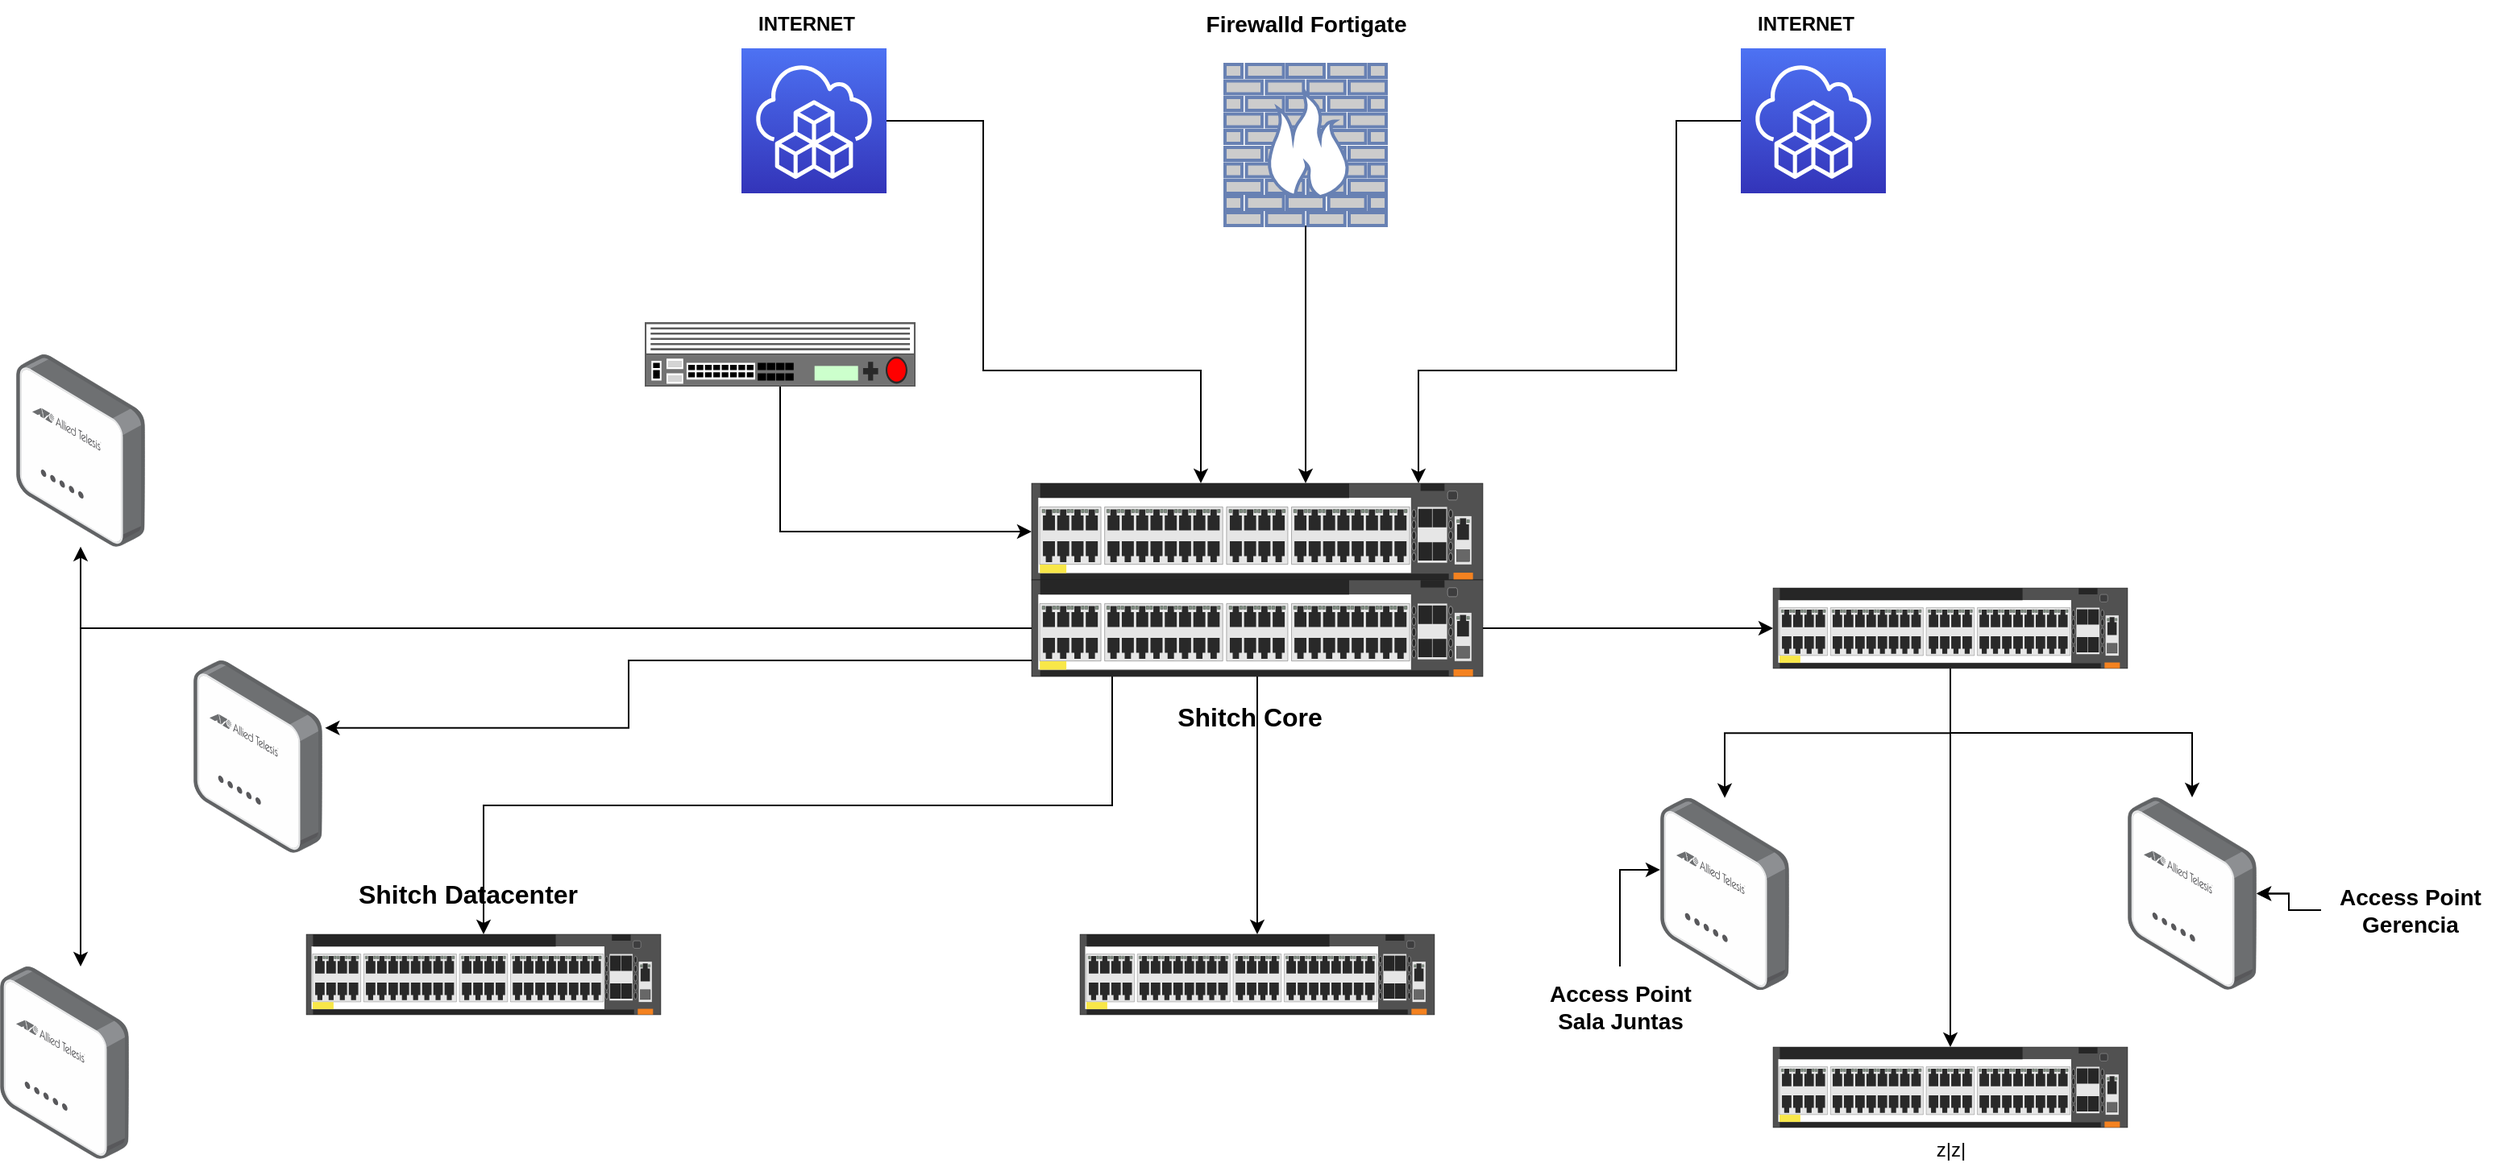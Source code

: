 <mxfile version="21.6.5" type="github">
  <diagram name="Página-1" id="ZtzgwEjl2Cv6G8Xilo4Q">
    <mxGraphModel dx="2084" dy="691" grid="1" gridSize="10" guides="1" tooltips="1" connect="1" arrows="1" fold="1" page="1" pageScale="1" pageWidth="827" pageHeight="1169" math="0" shadow="0">
      <root>
        <mxCell id="0" />
        <mxCell id="1" parent="0" />
        <mxCell id="p3cnILY55uEZjmTNNNlR-13" style="edgeStyle=orthogonalEdgeStyle;rounded=0;orthogonalLoop=1;jettySize=auto;html=1;" edge="1" parent="1" source="p3cnILY55uEZjmTNNNlR-1" target="p3cnILY55uEZjmTNNNlR-6">
          <mxGeometry relative="1" as="geometry">
            <mxPoint x="210" y="190" as="sourcePoint" />
            <mxPoint x="345" y="380" as="targetPoint" />
            <Array as="points">
              <mxPoint x="210" y="165" />
              <mxPoint x="210" y="320" />
              <mxPoint x="345" y="320" />
            </Array>
          </mxGeometry>
        </mxCell>
        <object label="" id="p3cnILY55uEZjmTNNNlR-1">
          <mxCell style="sketch=0;points=[[0,0,0],[0.25,0,0],[0.5,0,0],[0.75,0,0],[1,0,0],[0,1,0],[0.25,1,0],[0.5,1,0],[0.75,1,0],[1,1,0],[0,0.25,0],[0,0.5,0],[0,0.75,0],[1,0.25,0],[1,0.5,0],[1,0.75,0]];outlineConnect=0;fontColor=#232F3E;gradientColor=#4D72F3;gradientDirection=north;fillColor=#3334B9;strokeColor=#ffffff;dashed=0;verticalLabelPosition=bottom;verticalAlign=top;align=center;html=1;fontSize=12;fontStyle=0;aspect=fixed;shape=mxgraph.aws4.resourceIcon;resIcon=mxgraph.aws4.cloud_development_kit;" vertex="1" parent="1">
            <mxGeometry x="60" y="120" width="90" height="90" as="geometry" />
          </mxCell>
        </object>
        <mxCell id="p3cnILY55uEZjmTNNNlR-14" style="edgeStyle=orthogonalEdgeStyle;rounded=0;orthogonalLoop=1;jettySize=auto;html=1;" edge="1" parent="1" source="p3cnILY55uEZjmTNNNlR-2" target="p3cnILY55uEZjmTNNNlR-6">
          <mxGeometry relative="1" as="geometry">
            <mxPoint x="640" y="190" as="sourcePoint" />
            <Array as="points">
              <mxPoint x="640" y="165" />
              <mxPoint x="640" y="320" />
              <mxPoint x="480" y="320" />
            </Array>
          </mxGeometry>
        </mxCell>
        <object label="" id="p3cnILY55uEZjmTNNNlR-2">
          <mxCell style="sketch=0;points=[[0,0,0],[0.25,0,0],[0.5,0,0],[0.75,0,0],[1,0,0],[0,1,0],[0.25,1,0],[0.5,1,0],[0.75,1,0],[1,1,0],[0,0.25,0],[0,0.5,0],[0,0.75,0],[1,0.25,0],[1,0.5,0],[1,0.75,0]];outlineConnect=0;fontColor=#232F3E;gradientColor=#4D72F3;gradientDirection=north;fillColor=#3334B9;strokeColor=#ffffff;dashed=0;verticalLabelPosition=bottom;verticalAlign=bottom;align=center;html=1;fontSize=12;fontStyle=0;aspect=fixed;shape=mxgraph.aws4.resourceIcon;resIcon=mxgraph.aws4.cloud_development_kit;horizontal=1;labelBackgroundColor=none;fontFamily=Helvetica;" vertex="1" parent="1">
            <mxGeometry x="680" y="120" width="90" height="90" as="geometry" />
          </mxCell>
        </object>
        <mxCell id="p3cnILY55uEZjmTNNNlR-6" value="" style="html=1;verticalLabelPosition=bottom;verticalAlign=top;outlineConnect=0;shadow=0;dashed=0;shape=mxgraph.rack.hpe_aruba.switches.jl659a_aruba_6300m_48_port_hpe_smart_rate_1_2_5_5gbe_class_6_poe_and_4_port_switch;" vertex="1" parent="1">
          <mxGeometry x="240" y="390" width="280" height="60" as="geometry" />
        </mxCell>
        <mxCell id="p3cnILY55uEZjmTNNNlR-26" style="edgeStyle=orthogonalEdgeStyle;rounded=0;orthogonalLoop=1;jettySize=auto;html=1;" edge="1" parent="1" source="p3cnILY55uEZjmTNNNlR-7" target="p3cnILY55uEZjmTNNNlR-24">
          <mxGeometry relative="1" as="geometry" />
        </mxCell>
        <mxCell id="p3cnILY55uEZjmTNNNlR-28" style="edgeStyle=orthogonalEdgeStyle;rounded=0;orthogonalLoop=1;jettySize=auto;html=1;" edge="1" parent="1" source="p3cnILY55uEZjmTNNNlR-7" target="p3cnILY55uEZjmTNNNlR-23">
          <mxGeometry relative="1" as="geometry" />
        </mxCell>
        <mxCell id="p3cnILY55uEZjmTNNNlR-32" style="edgeStyle=orthogonalEdgeStyle;rounded=0;orthogonalLoop=1;jettySize=auto;html=1;" edge="1" parent="1" source="p3cnILY55uEZjmTNNNlR-7" target="p3cnILY55uEZjmTNNNlR-22">
          <mxGeometry relative="1" as="geometry">
            <Array as="points">
              <mxPoint x="290" y="590" />
              <mxPoint x="-100" y="590" />
            </Array>
          </mxGeometry>
        </mxCell>
        <mxCell id="p3cnILY55uEZjmTNNNlR-51" style="edgeStyle=orthogonalEdgeStyle;rounded=0;orthogonalLoop=1;jettySize=auto;html=1;" edge="1" parent="1" source="p3cnILY55uEZjmTNNNlR-7" target="p3cnILY55uEZjmTNNNlR-48">
          <mxGeometry relative="1" as="geometry" />
        </mxCell>
        <mxCell id="p3cnILY55uEZjmTNNNlR-52" style="edgeStyle=orthogonalEdgeStyle;rounded=0;orthogonalLoop=1;jettySize=auto;html=1;entryX=1.021;entryY=0.351;entryDx=0;entryDy=0;entryPerimeter=0;" edge="1" parent="1" source="p3cnILY55uEZjmTNNNlR-7" target="p3cnILY55uEZjmTNNNlR-50">
          <mxGeometry relative="1" as="geometry">
            <Array as="points">
              <mxPoint x="-10" y="500" />
              <mxPoint x="-10" y="542" />
            </Array>
          </mxGeometry>
        </mxCell>
        <mxCell id="p3cnILY55uEZjmTNNNlR-53" style="edgeStyle=orthogonalEdgeStyle;rounded=0;orthogonalLoop=1;jettySize=auto;html=1;" edge="1" parent="1" source="p3cnILY55uEZjmTNNNlR-7" target="p3cnILY55uEZjmTNNNlR-49">
          <mxGeometry relative="1" as="geometry">
            <Array as="points">
              <mxPoint x="-350" y="480" />
            </Array>
          </mxGeometry>
        </mxCell>
        <mxCell id="p3cnILY55uEZjmTNNNlR-7" value="" style="html=1;verticalLabelPosition=bottom;verticalAlign=top;outlineConnect=0;shadow=0;dashed=0;shape=mxgraph.rack.hpe_aruba.switches.jl659a_aruba_6300m_48_port_hpe_smart_rate_1_2_5_5gbe_class_6_poe_and_4_port_switch;" vertex="1" parent="1">
          <mxGeometry x="240" y="450" width="280" height="60" as="geometry" />
        </mxCell>
        <mxCell id="p3cnILY55uEZjmTNNNlR-15" style="edgeStyle=orthogonalEdgeStyle;rounded=0;orthogonalLoop=1;jettySize=auto;html=1;" edge="1" parent="1" source="p3cnILY55uEZjmTNNNlR-9" target="p3cnILY55uEZjmTNNNlR-6">
          <mxGeometry relative="1" as="geometry">
            <mxPoint x="410" y="370" as="targetPoint" />
            <Array as="points">
              <mxPoint x="410" y="360" />
              <mxPoint x="410" y="360" />
            </Array>
          </mxGeometry>
        </mxCell>
        <mxCell id="p3cnILY55uEZjmTNNNlR-9" value="" style="fontColor=#0066CC;verticalAlign=top;verticalLabelPosition=bottom;labelPosition=center;align=center;html=1;outlineConnect=0;fillColor=#CCCCCC;strokeColor=#6881B3;gradientColor=none;gradientDirection=north;strokeWidth=2;shape=mxgraph.networks.firewall;" vertex="1" parent="1">
          <mxGeometry x="360" y="130" width="100" height="100" as="geometry" />
        </mxCell>
        <mxCell id="p3cnILY55uEZjmTNNNlR-16" style="edgeStyle=orthogonalEdgeStyle;rounded=0;orthogonalLoop=1;jettySize=auto;html=1;" edge="1" parent="1" source="p3cnILY55uEZjmTNNNlR-11" target="p3cnILY55uEZjmTNNNlR-6">
          <mxGeometry relative="1" as="geometry">
            <Array as="points">
              <mxPoint x="84" y="420" />
            </Array>
          </mxGeometry>
        </mxCell>
        <mxCell id="p3cnILY55uEZjmTNNNlR-11" value="" style="strokeColor=#666666;html=1;labelPosition=right;align=left;spacingLeft=15;shadow=0;dashed=0;outlineConnect=0;shape=mxgraph.rack.f5.big_ip_6900;" vertex="1" parent="1">
          <mxGeometry y="290" width="168" height="40" as="geometry" />
        </mxCell>
        <mxCell id="p3cnILY55uEZjmTNNNlR-19" value="&lt;b&gt;INTERNET&lt;/b&gt;" style="text;html=1;align=center;verticalAlign=middle;resizable=0;points=[];autosize=1;strokeColor=none;fillColor=none;" vertex="1" parent="1">
          <mxGeometry x="680" y="90" width="80" height="30" as="geometry" />
        </mxCell>
        <mxCell id="p3cnILY55uEZjmTNNNlR-20" value="&lt;b&gt;INTERNET&lt;/b&gt;" style="text;html=1;align=center;verticalAlign=middle;resizable=0;points=[];autosize=1;strokeColor=none;fillColor=none;" vertex="1" parent="1">
          <mxGeometry x="60" y="90" width="80" height="30" as="geometry" />
        </mxCell>
        <mxCell id="p3cnILY55uEZjmTNNNlR-21" value="&lt;b&gt;&lt;font style=&quot;font-size: 14px;&quot;&gt;Firewalld Fortigate&lt;/font&gt;&lt;/b&gt;" style="text;html=1;align=center;verticalAlign=middle;resizable=0;points=[];autosize=1;strokeColor=none;fillColor=none;" vertex="1" parent="1">
          <mxGeometry x="335" y="90" width="150" height="30" as="geometry" />
        </mxCell>
        <mxCell id="p3cnILY55uEZjmTNNNlR-22" value="" style="html=1;verticalLabelPosition=bottom;verticalAlign=top;outlineConnect=0;shadow=0;dashed=0;shape=mxgraph.rack.hpe_aruba.switches.jl659a_aruba_6300m_48_port_hpe_smart_rate_1_2_5_5gbe_class_6_poe_and_4_port_switch;" vertex="1" parent="1">
          <mxGeometry x="-210" y="670" width="220" height="50" as="geometry" />
        </mxCell>
        <mxCell id="p3cnILY55uEZjmTNNNlR-23" value="" style="html=1;verticalLabelPosition=bottom;verticalAlign=top;outlineConnect=0;shadow=0;dashed=0;shape=mxgraph.rack.hpe_aruba.switches.jl659a_aruba_6300m_48_port_hpe_smart_rate_1_2_5_5gbe_class_6_poe_and_4_port_switch;" vertex="1" parent="1">
          <mxGeometry x="270" y="670" width="220" height="50" as="geometry" />
        </mxCell>
        <mxCell id="p3cnILY55uEZjmTNNNlR-33" style="edgeStyle=orthogonalEdgeStyle;rounded=0;orthogonalLoop=1;jettySize=auto;html=1;" edge="1" parent="1" source="p3cnILY55uEZjmTNNNlR-24" target="p3cnILY55uEZjmTNNNlR-25">
          <mxGeometry relative="1" as="geometry" />
        </mxCell>
        <mxCell id="p3cnILY55uEZjmTNNNlR-40" style="edgeStyle=orthogonalEdgeStyle;rounded=0;orthogonalLoop=1;jettySize=auto;html=1;" edge="1" parent="1" source="p3cnILY55uEZjmTNNNlR-24" target="p3cnILY55uEZjmTNNNlR-39">
          <mxGeometry relative="1" as="geometry" />
        </mxCell>
        <mxCell id="p3cnILY55uEZjmTNNNlR-41" style="edgeStyle=orthogonalEdgeStyle;rounded=0;orthogonalLoop=1;jettySize=auto;html=1;" edge="1" parent="1" source="p3cnILY55uEZjmTNNNlR-24" target="p3cnILY55uEZjmTNNNlR-38">
          <mxGeometry relative="1" as="geometry" />
        </mxCell>
        <mxCell id="p3cnILY55uEZjmTNNNlR-24" value="" style="html=1;verticalLabelPosition=bottom;verticalAlign=top;outlineConnect=0;shadow=0;dashed=0;shape=mxgraph.rack.hpe_aruba.switches.jl659a_aruba_6300m_48_port_hpe_smart_rate_1_2_5_5gbe_class_6_poe_and_4_port_switch;" vertex="1" parent="1">
          <mxGeometry x="700" y="455" width="220" height="50" as="geometry" />
        </mxCell>
        <mxCell id="p3cnILY55uEZjmTNNNlR-25" value="z|z|" style="html=1;verticalLabelPosition=bottom;verticalAlign=top;outlineConnect=0;shadow=0;dashed=0;shape=mxgraph.rack.hpe_aruba.switches.jl659a_aruba_6300m_48_port_hpe_smart_rate_1_2_5_5gbe_class_6_poe_and_4_port_switch;" vertex="1" parent="1">
          <mxGeometry x="700" y="740" width="220" height="50" as="geometry" />
        </mxCell>
        <mxCell id="p3cnILY55uEZjmTNNNlR-27" value="&lt;font size=&quot;1&quot; style=&quot;&quot;&gt;&lt;b style=&quot;font-size: 16px;&quot;&gt;Shitch Core&lt;/b&gt;&lt;/font&gt;" style="text;html=1;align=center;verticalAlign=middle;resizable=0;points=[];autosize=1;strokeColor=none;fillColor=none;" vertex="1" parent="1">
          <mxGeometry x="320" y="520" width="110" height="30" as="geometry" />
        </mxCell>
        <mxCell id="p3cnILY55uEZjmTNNNlR-29" value="&lt;font size=&quot;1&quot; style=&quot;&quot;&gt;&lt;b style=&quot;font-size: 16px;&quot;&gt;Shitch Datacenter&lt;/b&gt;&lt;/font&gt;" style="text;html=1;align=center;verticalAlign=middle;resizable=0;points=[];autosize=1;strokeColor=none;fillColor=none;" vertex="1" parent="1">
          <mxGeometry x="-190" y="630" width="160" height="30" as="geometry" />
        </mxCell>
        <mxCell id="p3cnILY55uEZjmTNNNlR-38" value="" style="image;points=[];aspect=fixed;html=1;align=center;shadow=0;dashed=0;image=img/lib/allied_telesis/wireless/Access_Point_Indoor.svg;" vertex="1" parent="1">
          <mxGeometry x="920" y="585" width="80" height="119.36" as="geometry" />
        </mxCell>
        <mxCell id="p3cnILY55uEZjmTNNNlR-39" value="" style="image;points=[];aspect=fixed;html=1;align=center;shadow=0;dashed=0;image=img/lib/allied_telesis/wireless/Access_Point_Indoor.svg;" vertex="1" parent="1">
          <mxGeometry x="630" y="585.32" width="80" height="119.36" as="geometry" />
        </mxCell>
        <mxCell id="p3cnILY55uEZjmTNNNlR-44" style="edgeStyle=orthogonalEdgeStyle;rounded=0;orthogonalLoop=1;jettySize=auto;html=1;entryX=0;entryY=0.374;entryDx=0;entryDy=0;entryPerimeter=0;" edge="1" parent="1" source="p3cnILY55uEZjmTNNNlR-42" target="p3cnILY55uEZjmTNNNlR-39">
          <mxGeometry relative="1" as="geometry" />
        </mxCell>
        <mxCell id="p3cnILY55uEZjmTNNNlR-42" value="&lt;b style=&quot;font-size: 14px;&quot;&gt;Access Point&lt;br&gt;Sala Juntas&lt;/b&gt;" style="text;html=1;align=center;verticalAlign=middle;resizable=0;points=[];autosize=1;strokeColor=none;fillColor=none;" vertex="1" parent="1">
          <mxGeometry x="550" y="690" width="110" height="50" as="geometry" />
        </mxCell>
        <mxCell id="p3cnILY55uEZjmTNNNlR-46" style="edgeStyle=orthogonalEdgeStyle;rounded=0;orthogonalLoop=1;jettySize=auto;html=1;" edge="1" parent="1" source="p3cnILY55uEZjmTNNNlR-45" target="p3cnILY55uEZjmTNNNlR-38">
          <mxGeometry relative="1" as="geometry" />
        </mxCell>
        <mxCell id="p3cnILY55uEZjmTNNNlR-47" value="" style="edgeStyle=orthogonalEdgeStyle;rounded=0;orthogonalLoop=1;jettySize=auto;html=1;" edge="1" parent="1" source="p3cnILY55uEZjmTNNNlR-45" target="p3cnILY55uEZjmTNNNlR-38">
          <mxGeometry relative="1" as="geometry" />
        </mxCell>
        <mxCell id="p3cnILY55uEZjmTNNNlR-45" value="&lt;b style=&quot;font-size: 14px;&quot;&gt;Access Point&lt;br&gt;Gerencia&lt;/b&gt;" style="text;html=1;align=center;verticalAlign=middle;resizable=0;points=[];autosize=1;strokeColor=none;fillColor=none;" vertex="1" parent="1">
          <mxGeometry x="1040" y="630" width="110" height="50" as="geometry" />
        </mxCell>
        <mxCell id="p3cnILY55uEZjmTNNNlR-48" value="" style="image;points=[];aspect=fixed;html=1;align=center;shadow=0;dashed=0;image=img/lib/allied_telesis/wireless/Access_Point_Indoor.svg;" vertex="1" parent="1">
          <mxGeometry x="-390" y="310.0" width="80" height="119.36" as="geometry" />
        </mxCell>
        <mxCell id="p3cnILY55uEZjmTNNNlR-49" value="" style="image;points=[];aspect=fixed;html=1;align=center;shadow=0;dashed=0;image=img/lib/allied_telesis/wireless/Access_Point_Indoor.svg;" vertex="1" parent="1">
          <mxGeometry x="-400" y="690" width="80" height="119.36" as="geometry" />
        </mxCell>
        <mxCell id="p3cnILY55uEZjmTNNNlR-50" value="" style="image;points=[];aspect=fixed;html=1;align=center;shadow=0;dashed=0;image=img/lib/allied_telesis/wireless/Access_Point_Indoor.svg;" vertex="1" parent="1">
          <mxGeometry x="-280" y="500.0" width="80" height="119.36" as="geometry" />
        </mxCell>
      </root>
    </mxGraphModel>
  </diagram>
</mxfile>
